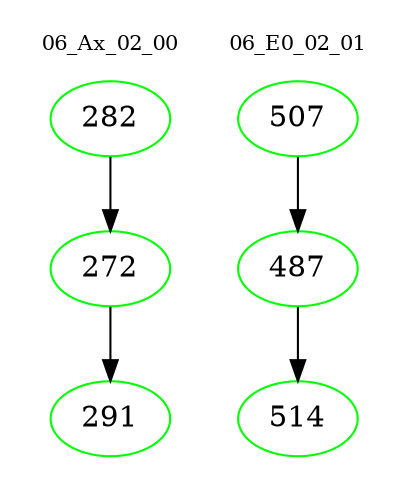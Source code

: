 digraph{
subgraph cluster_0 {
color = white
label = "06_Ax_02_00";
fontsize=10;
T0_282 [label="282", color="green"]
T0_282 -> T0_272 [color="black"]
T0_272 [label="272", color="green"]
T0_272 -> T0_291 [color="black"]
T0_291 [label="291", color="green"]
}
subgraph cluster_1 {
color = white
label = "06_E0_02_01";
fontsize=10;
T1_507 [label="507", color="green"]
T1_507 -> T1_487 [color="black"]
T1_487 [label="487", color="green"]
T1_487 -> T1_514 [color="black"]
T1_514 [label="514", color="green"]
}
}
